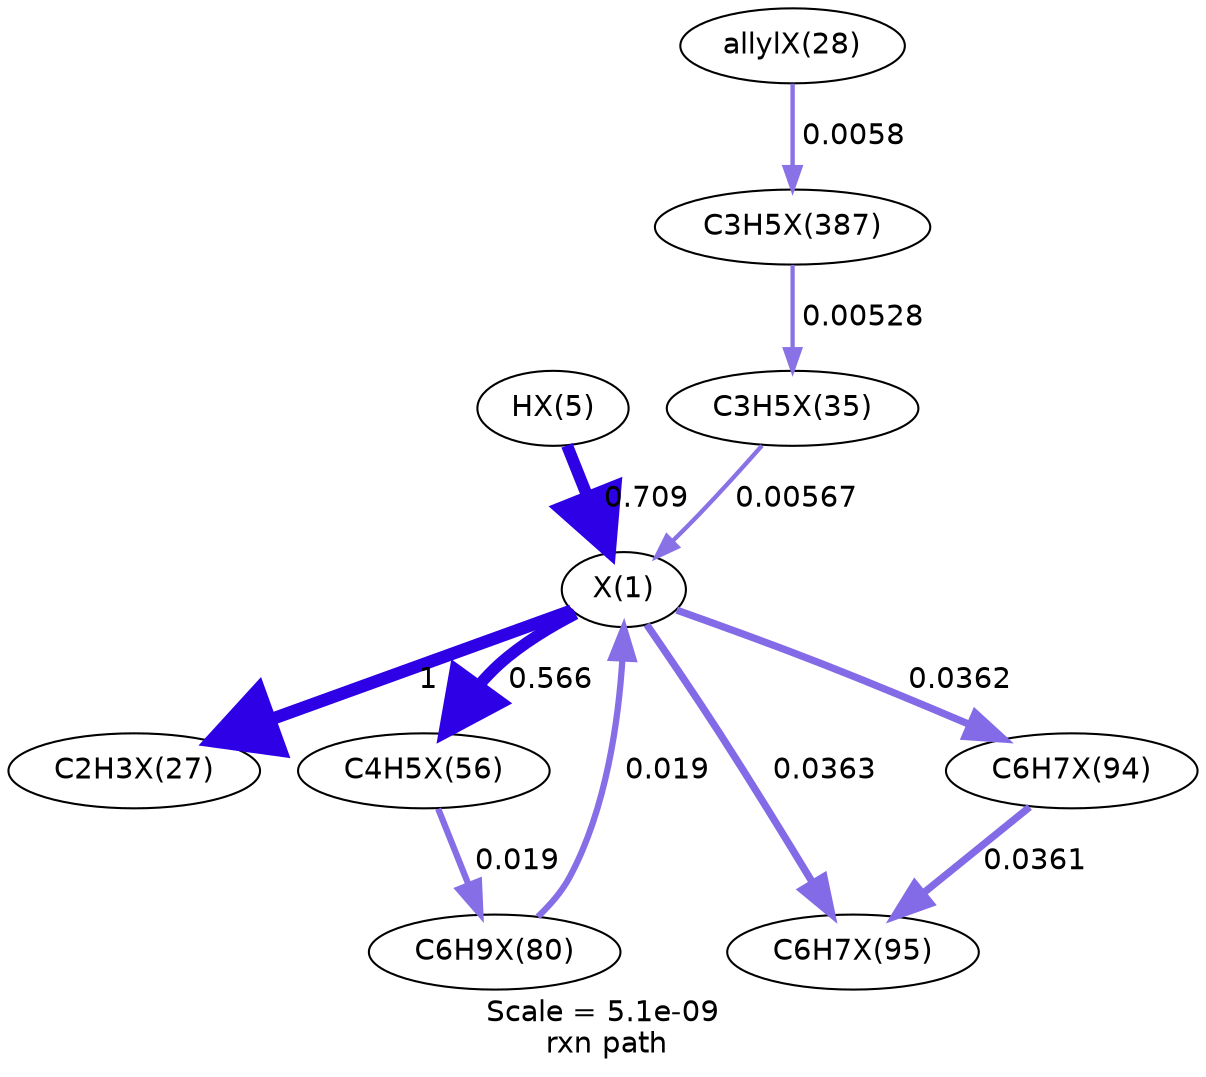 digraph reaction_paths {
center=1;
s42 -> s41[fontname="Helvetica", style="setlinewidth(5.74)", arrowsize=2.87, color="0.7, 1.21, 0.9"
, label=" 0.709"];
s41 -> s43[fontname="Helvetica", style="setlinewidth(6)", arrowsize=3, color="0.7, 1.5, 0.9"
, label=" 1"];
s41 -> s50[fontname="Helvetica", style="setlinewidth(5.57)", arrowsize=2.79, color="0.7, 1.07, 0.9"
, label=" 0.566"];
s41 -> s58[fontname="Helvetica", style="setlinewidth(3.5)", arrowsize=1.75, color="0.7, 0.536, 0.9"
, label=" 0.0363"];
s41 -> s57[fontname="Helvetica", style="setlinewidth(3.49)", arrowsize=1.75, color="0.7, 0.536, 0.9"
, label=" 0.0362"];
s54 -> s41[fontname="Helvetica", style="setlinewidth(3.01)", arrowsize=1.5, color="0.7, 0.519, 0.9"
, label=" 0.019"];
s49 -> s41[fontname="Helvetica", style="setlinewidth(2.09)", arrowsize=1.05, color="0.7, 0.506, 0.9"
, label=" 0.00567"];
s50 -> s54[fontname="Helvetica", style="setlinewidth(3.01)", arrowsize=1.5, color="0.7, 0.519, 0.9"
, label=" 0.019"];
s57 -> s58[fontname="Helvetica", style="setlinewidth(3.49)", arrowsize=1.75, color="0.7, 0.536, 0.9"
, label=" 0.0361"];
s44 -> s74[fontname="Helvetica", style="setlinewidth(2.11)", arrowsize=1.06, color="0.7, 0.506, 0.9"
, label=" 0.0058"];
s74 -> s49[fontname="Helvetica", style="setlinewidth(2.04)", arrowsize=1.02, color="0.7, 0.505, 0.9"
, label=" 0.00528"];
s41 [ fontname="Helvetica", label="X(1)"];
s42 [ fontname="Helvetica", label="HX(5)"];
s43 [ fontname="Helvetica", label="C2H3X(27)"];
s44 [ fontname="Helvetica", label="allylX(28)"];
s49 [ fontname="Helvetica", label="C3H5X(35)"];
s50 [ fontname="Helvetica", label="C4H5X(56)"];
s54 [ fontname="Helvetica", label="C6H9X(80)"];
s57 [ fontname="Helvetica", label="C6H7X(94)"];
s58 [ fontname="Helvetica", label="C6H7X(95)"];
s74 [ fontname="Helvetica", label="C3H5X(387)"];
 label = "Scale = 5.1e-09\l rxn path";
 fontname = "Helvetica";
}
